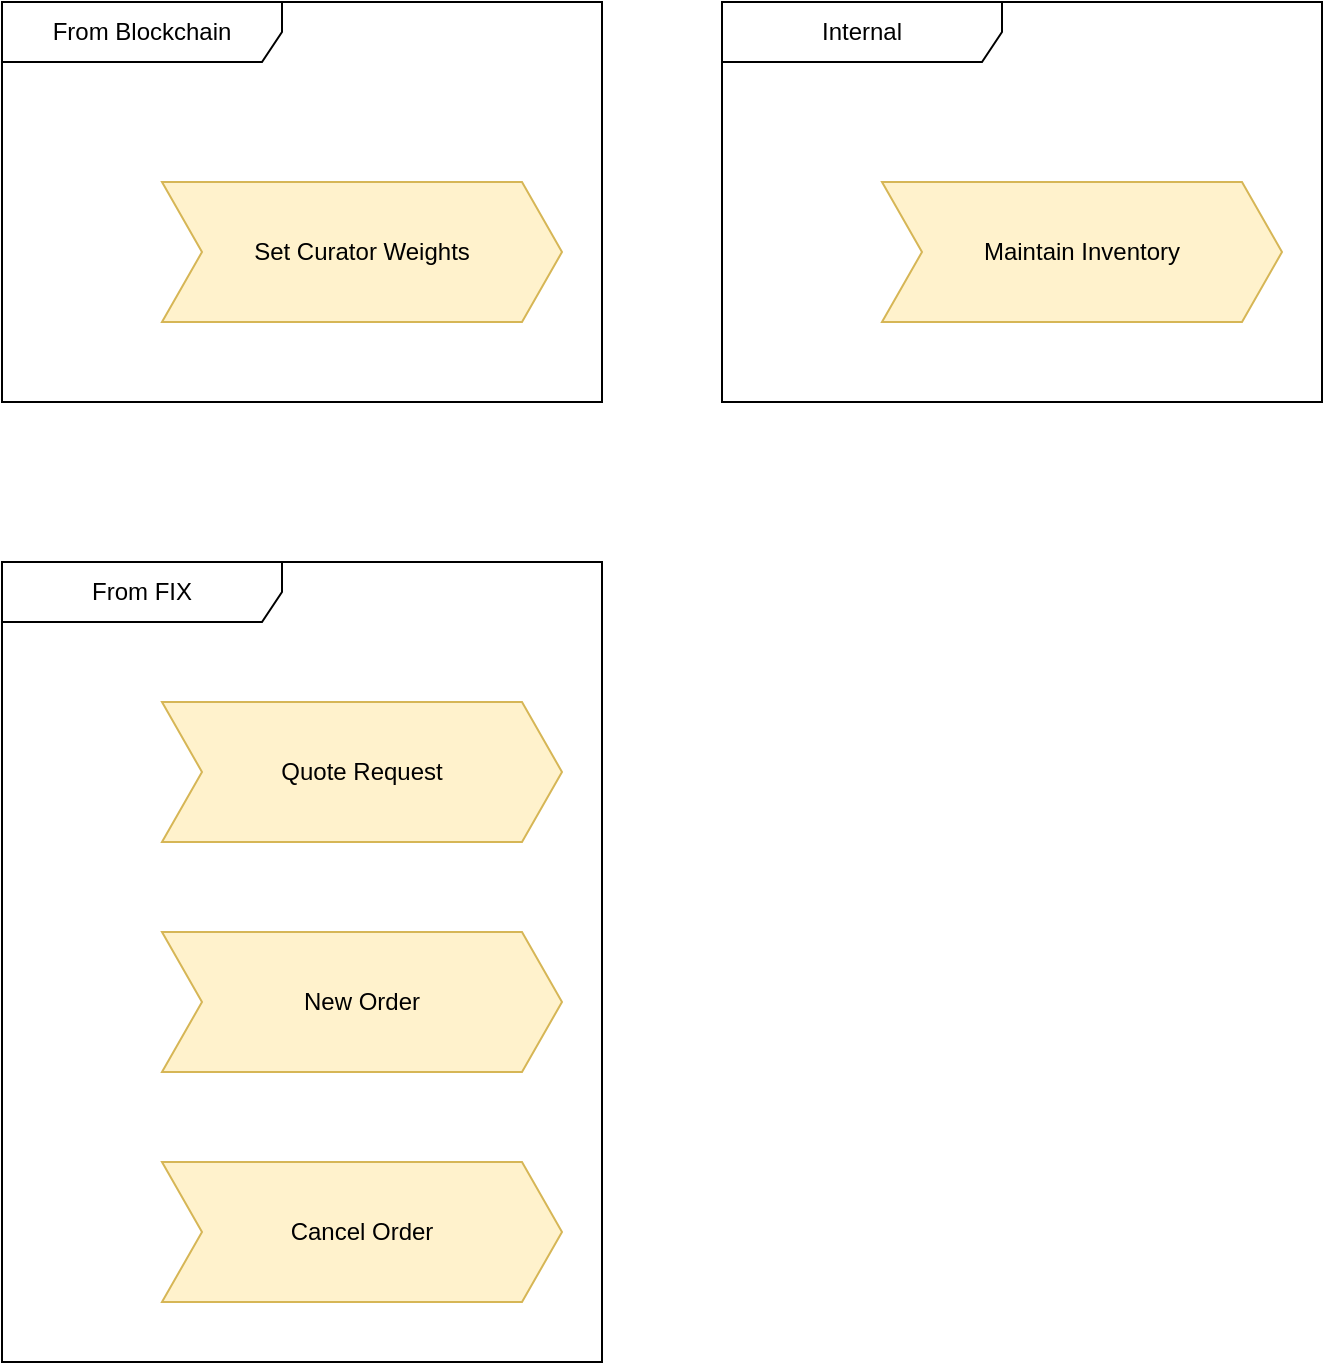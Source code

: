 <mxfile version="24.7.8">
  <diagram name="Page-1" id="cLbl8Ewybvhwg7moRau-">
    <mxGraphModel dx="1920" dy="703" grid="1" gridSize="10" guides="1" tooltips="1" connect="1" arrows="1" fold="1" page="1" pageScale="1" pageWidth="827" pageHeight="1169" math="0" shadow="0">
      <root>
        <mxCell id="0" />
        <mxCell id="1" parent="0" />
        <mxCell id="nAO2QOkU2baT_e2Ksnbi-1" value="Quote Request" style="shape=step;perimeter=stepPerimeter;whiteSpace=wrap;html=1;fixedSize=1;fillColor=#fff2cc;strokeColor=#d6b656;" vertex="1" parent="1">
          <mxGeometry x="-680" y="470" width="200" height="70" as="geometry" />
        </mxCell>
        <mxCell id="nAO2QOkU2baT_e2Ksnbi-2" value="New Order" style="shape=step;perimeter=stepPerimeter;whiteSpace=wrap;html=1;fixedSize=1;fillColor=#fff2cc;strokeColor=#d6b656;" vertex="1" parent="1">
          <mxGeometry x="-680" y="585" width="200" height="70" as="geometry" />
        </mxCell>
        <mxCell id="nAO2QOkU2baT_e2Ksnbi-3" value="Cancel Order" style="shape=step;perimeter=stepPerimeter;whiteSpace=wrap;html=1;fixedSize=1;fillColor=#fff2cc;strokeColor=#d6b656;" vertex="1" parent="1">
          <mxGeometry x="-680" y="700" width="200" height="70" as="geometry" />
        </mxCell>
        <mxCell id="nAO2QOkU2baT_e2Ksnbi-4" value="Set Curator Weights" style="shape=step;perimeter=stepPerimeter;whiteSpace=wrap;html=1;fixedSize=1;fillColor=#fff2cc;strokeColor=#d6b656;" vertex="1" parent="1">
          <mxGeometry x="-680" y="210" width="200" height="70" as="geometry" />
        </mxCell>
        <mxCell id="nAO2QOkU2baT_e2Ksnbi-5" value="Maintain Inventory" style="shape=step;perimeter=stepPerimeter;whiteSpace=wrap;html=1;fixedSize=1;fillColor=#fff2cc;strokeColor=#d6b656;" vertex="1" parent="1">
          <mxGeometry x="-320" y="210" width="200" height="70" as="geometry" />
        </mxCell>
        <mxCell id="nAO2QOkU2baT_e2Ksnbi-6" value="From Blockchain" style="shape=umlFrame;whiteSpace=wrap;html=1;pointerEvents=0;width=140;height=30;" vertex="1" parent="1">
          <mxGeometry x="-760" y="120" width="300" height="200" as="geometry" />
        </mxCell>
        <mxCell id="nAO2QOkU2baT_e2Ksnbi-7" value="From FIX" style="shape=umlFrame;whiteSpace=wrap;html=1;pointerEvents=0;width=140;height=30;" vertex="1" parent="1">
          <mxGeometry x="-760" y="400" width="300" height="400" as="geometry" />
        </mxCell>
        <mxCell id="nAO2QOkU2baT_e2Ksnbi-8" value="Internal" style="shape=umlFrame;whiteSpace=wrap;html=1;pointerEvents=0;width=140;height=30;" vertex="1" parent="1">
          <mxGeometry x="-400" y="120" width="300" height="200" as="geometry" />
        </mxCell>
      </root>
    </mxGraphModel>
  </diagram>
</mxfile>
